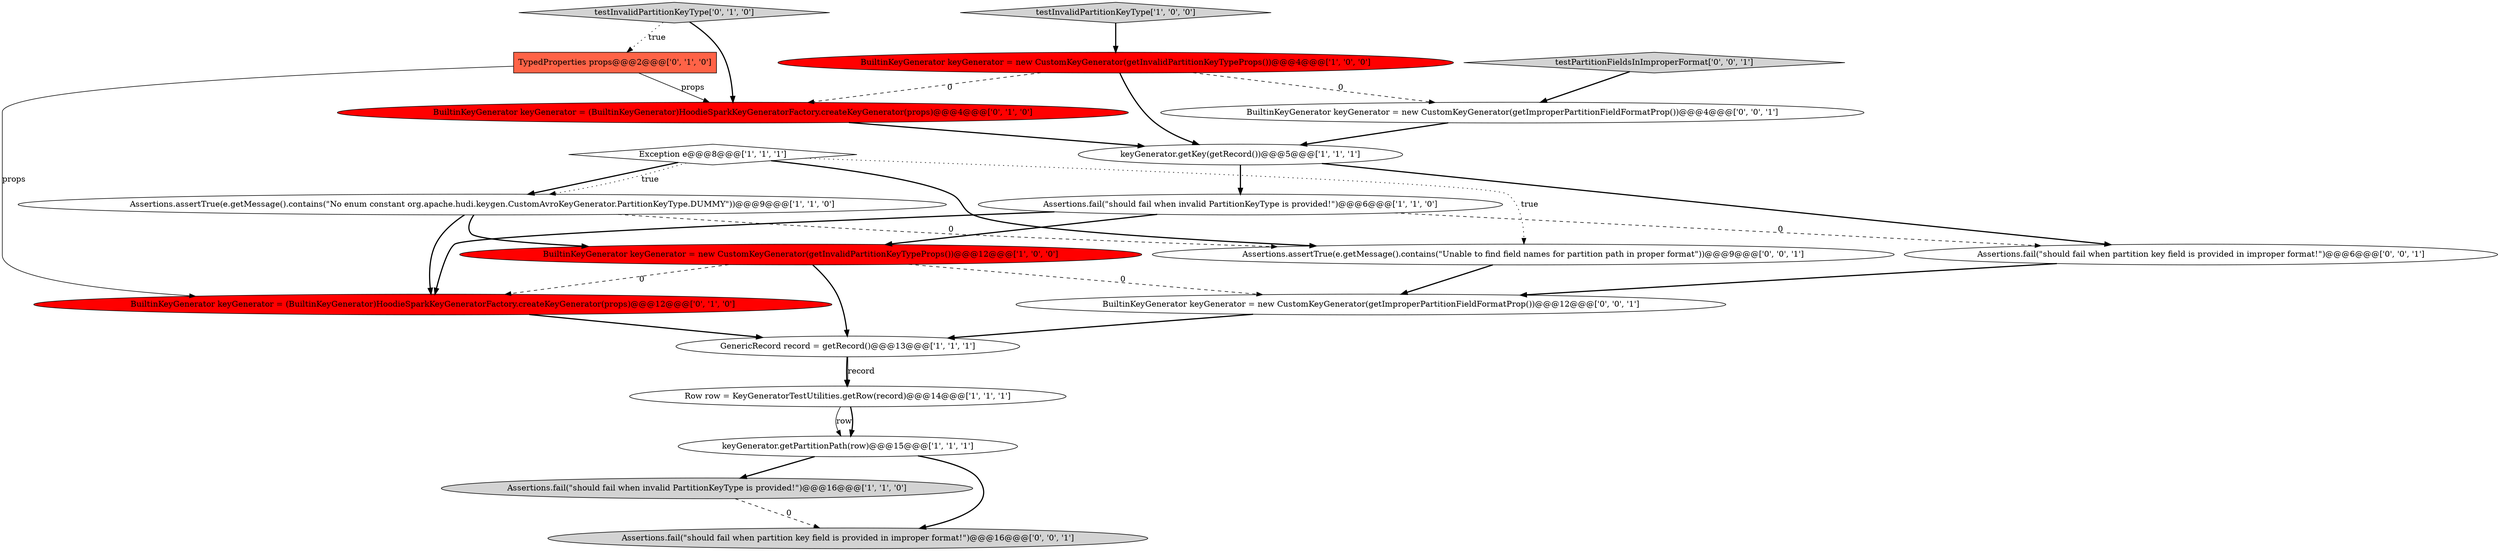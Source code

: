 digraph {
3 [style = filled, label = "Assertions.assertTrue(e.getMessage().contains(\"No enum constant org.apache.hudi.keygen.CustomAvroKeyGenerator.PartitionKeyType.DUMMY\"))@@@9@@@['1', '1', '0']", fillcolor = white, shape = ellipse image = "AAA0AAABBB1BBB"];
2 [style = filled, label = "Assertions.fail(\"should fail when invalid PartitionKeyType is provided!\")@@@16@@@['1', '1', '0']", fillcolor = lightgray, shape = ellipse image = "AAA0AAABBB1BBB"];
17 [style = filled, label = "Assertions.fail(\"should fail when partition key field is provided in improper format!\")@@@6@@@['0', '0', '1']", fillcolor = white, shape = ellipse image = "AAA0AAABBB3BBB"];
18 [style = filled, label = "BuiltinKeyGenerator keyGenerator = new CustomKeyGenerator(getImproperPartitionFieldFormatProp())@@@12@@@['0', '0', '1']", fillcolor = white, shape = ellipse image = "AAA0AAABBB3BBB"];
14 [style = filled, label = "BuiltinKeyGenerator keyGenerator = (BuiltinKeyGenerator)HoodieSparkKeyGeneratorFactory.createKeyGenerator(props)@@@4@@@['0', '1', '0']", fillcolor = red, shape = ellipse image = "AAA1AAABBB2BBB"];
9 [style = filled, label = "Row row = KeyGeneratorTestUtilities.getRow(record)@@@14@@@['1', '1', '1']", fillcolor = white, shape = ellipse image = "AAA0AAABBB1BBB"];
13 [style = filled, label = "BuiltinKeyGenerator keyGenerator = (BuiltinKeyGenerator)HoodieSparkKeyGeneratorFactory.createKeyGenerator(props)@@@12@@@['0', '1', '0']", fillcolor = red, shape = ellipse image = "AAA1AAABBB2BBB"];
8 [style = filled, label = "keyGenerator.getKey(getRecord())@@@5@@@['1', '1', '1']", fillcolor = white, shape = ellipse image = "AAA0AAABBB1BBB"];
16 [style = filled, label = "Assertions.assertTrue(e.getMessage().contains(\"Unable to find field names for partition path in proper format\"))@@@9@@@['0', '0', '1']", fillcolor = white, shape = ellipse image = "AAA0AAABBB3BBB"];
10 [style = filled, label = "BuiltinKeyGenerator keyGenerator = new CustomKeyGenerator(getInvalidPartitionKeyTypeProps())@@@4@@@['1', '0', '0']", fillcolor = red, shape = ellipse image = "AAA1AAABBB1BBB"];
12 [style = filled, label = "TypedProperties props@@@2@@@['0', '1', '0']", fillcolor = tomato, shape = box image = "AAA1AAABBB2BBB"];
7 [style = filled, label = "Exception e@@@8@@@['1', '1', '1']", fillcolor = white, shape = diamond image = "AAA0AAABBB1BBB"];
1 [style = filled, label = "keyGenerator.getPartitionPath(row)@@@15@@@['1', '1', '1']", fillcolor = white, shape = ellipse image = "AAA0AAABBB1BBB"];
19 [style = filled, label = "Assertions.fail(\"should fail when partition key field is provided in improper format!\")@@@16@@@['0', '0', '1']", fillcolor = lightgray, shape = ellipse image = "AAA0AAABBB3BBB"];
11 [style = filled, label = "testInvalidPartitionKeyType['0', '1', '0']", fillcolor = lightgray, shape = diamond image = "AAA0AAABBB2BBB"];
20 [style = filled, label = "testPartitionFieldsInImproperFormat['0', '0', '1']", fillcolor = lightgray, shape = diamond image = "AAA0AAABBB3BBB"];
0 [style = filled, label = "GenericRecord record = getRecord()@@@13@@@['1', '1', '1']", fillcolor = white, shape = ellipse image = "AAA0AAABBB1BBB"];
6 [style = filled, label = "Assertions.fail(\"should fail when invalid PartitionKeyType is provided!\")@@@6@@@['1', '1', '0']", fillcolor = white, shape = ellipse image = "AAA0AAABBB1BBB"];
15 [style = filled, label = "BuiltinKeyGenerator keyGenerator = new CustomKeyGenerator(getImproperPartitionFieldFormatProp())@@@4@@@['0', '0', '1']", fillcolor = white, shape = ellipse image = "AAA0AAABBB3BBB"];
5 [style = filled, label = "testInvalidPartitionKeyType['1', '0', '0']", fillcolor = lightgray, shape = diamond image = "AAA0AAABBB1BBB"];
4 [style = filled, label = "BuiltinKeyGenerator keyGenerator = new CustomKeyGenerator(getInvalidPartitionKeyTypeProps())@@@12@@@['1', '0', '0']", fillcolor = red, shape = ellipse image = "AAA1AAABBB1BBB"];
10->15 [style = dashed, label="0"];
4->18 [style = dashed, label="0"];
5->10 [style = bold, label=""];
0->9 [style = bold, label=""];
16->18 [style = bold, label=""];
2->19 [style = dashed, label="0"];
11->14 [style = bold, label=""];
11->12 [style = dotted, label="true"];
3->16 [style = dashed, label="0"];
8->6 [style = bold, label=""];
6->17 [style = dashed, label="0"];
3->4 [style = bold, label=""];
9->1 [style = solid, label="row"];
7->3 [style = bold, label=""];
4->0 [style = bold, label=""];
8->17 [style = bold, label=""];
6->4 [style = bold, label=""];
12->13 [style = solid, label="props"];
10->8 [style = bold, label=""];
7->3 [style = dotted, label="true"];
6->13 [style = bold, label=""];
0->9 [style = solid, label="record"];
7->16 [style = bold, label=""];
7->16 [style = dotted, label="true"];
3->13 [style = bold, label=""];
1->2 [style = bold, label=""];
14->8 [style = bold, label=""];
9->1 [style = bold, label=""];
1->19 [style = bold, label=""];
4->13 [style = dashed, label="0"];
20->15 [style = bold, label=""];
15->8 [style = bold, label=""];
18->0 [style = bold, label=""];
17->18 [style = bold, label=""];
12->14 [style = solid, label="props"];
10->14 [style = dashed, label="0"];
13->0 [style = bold, label=""];
}
